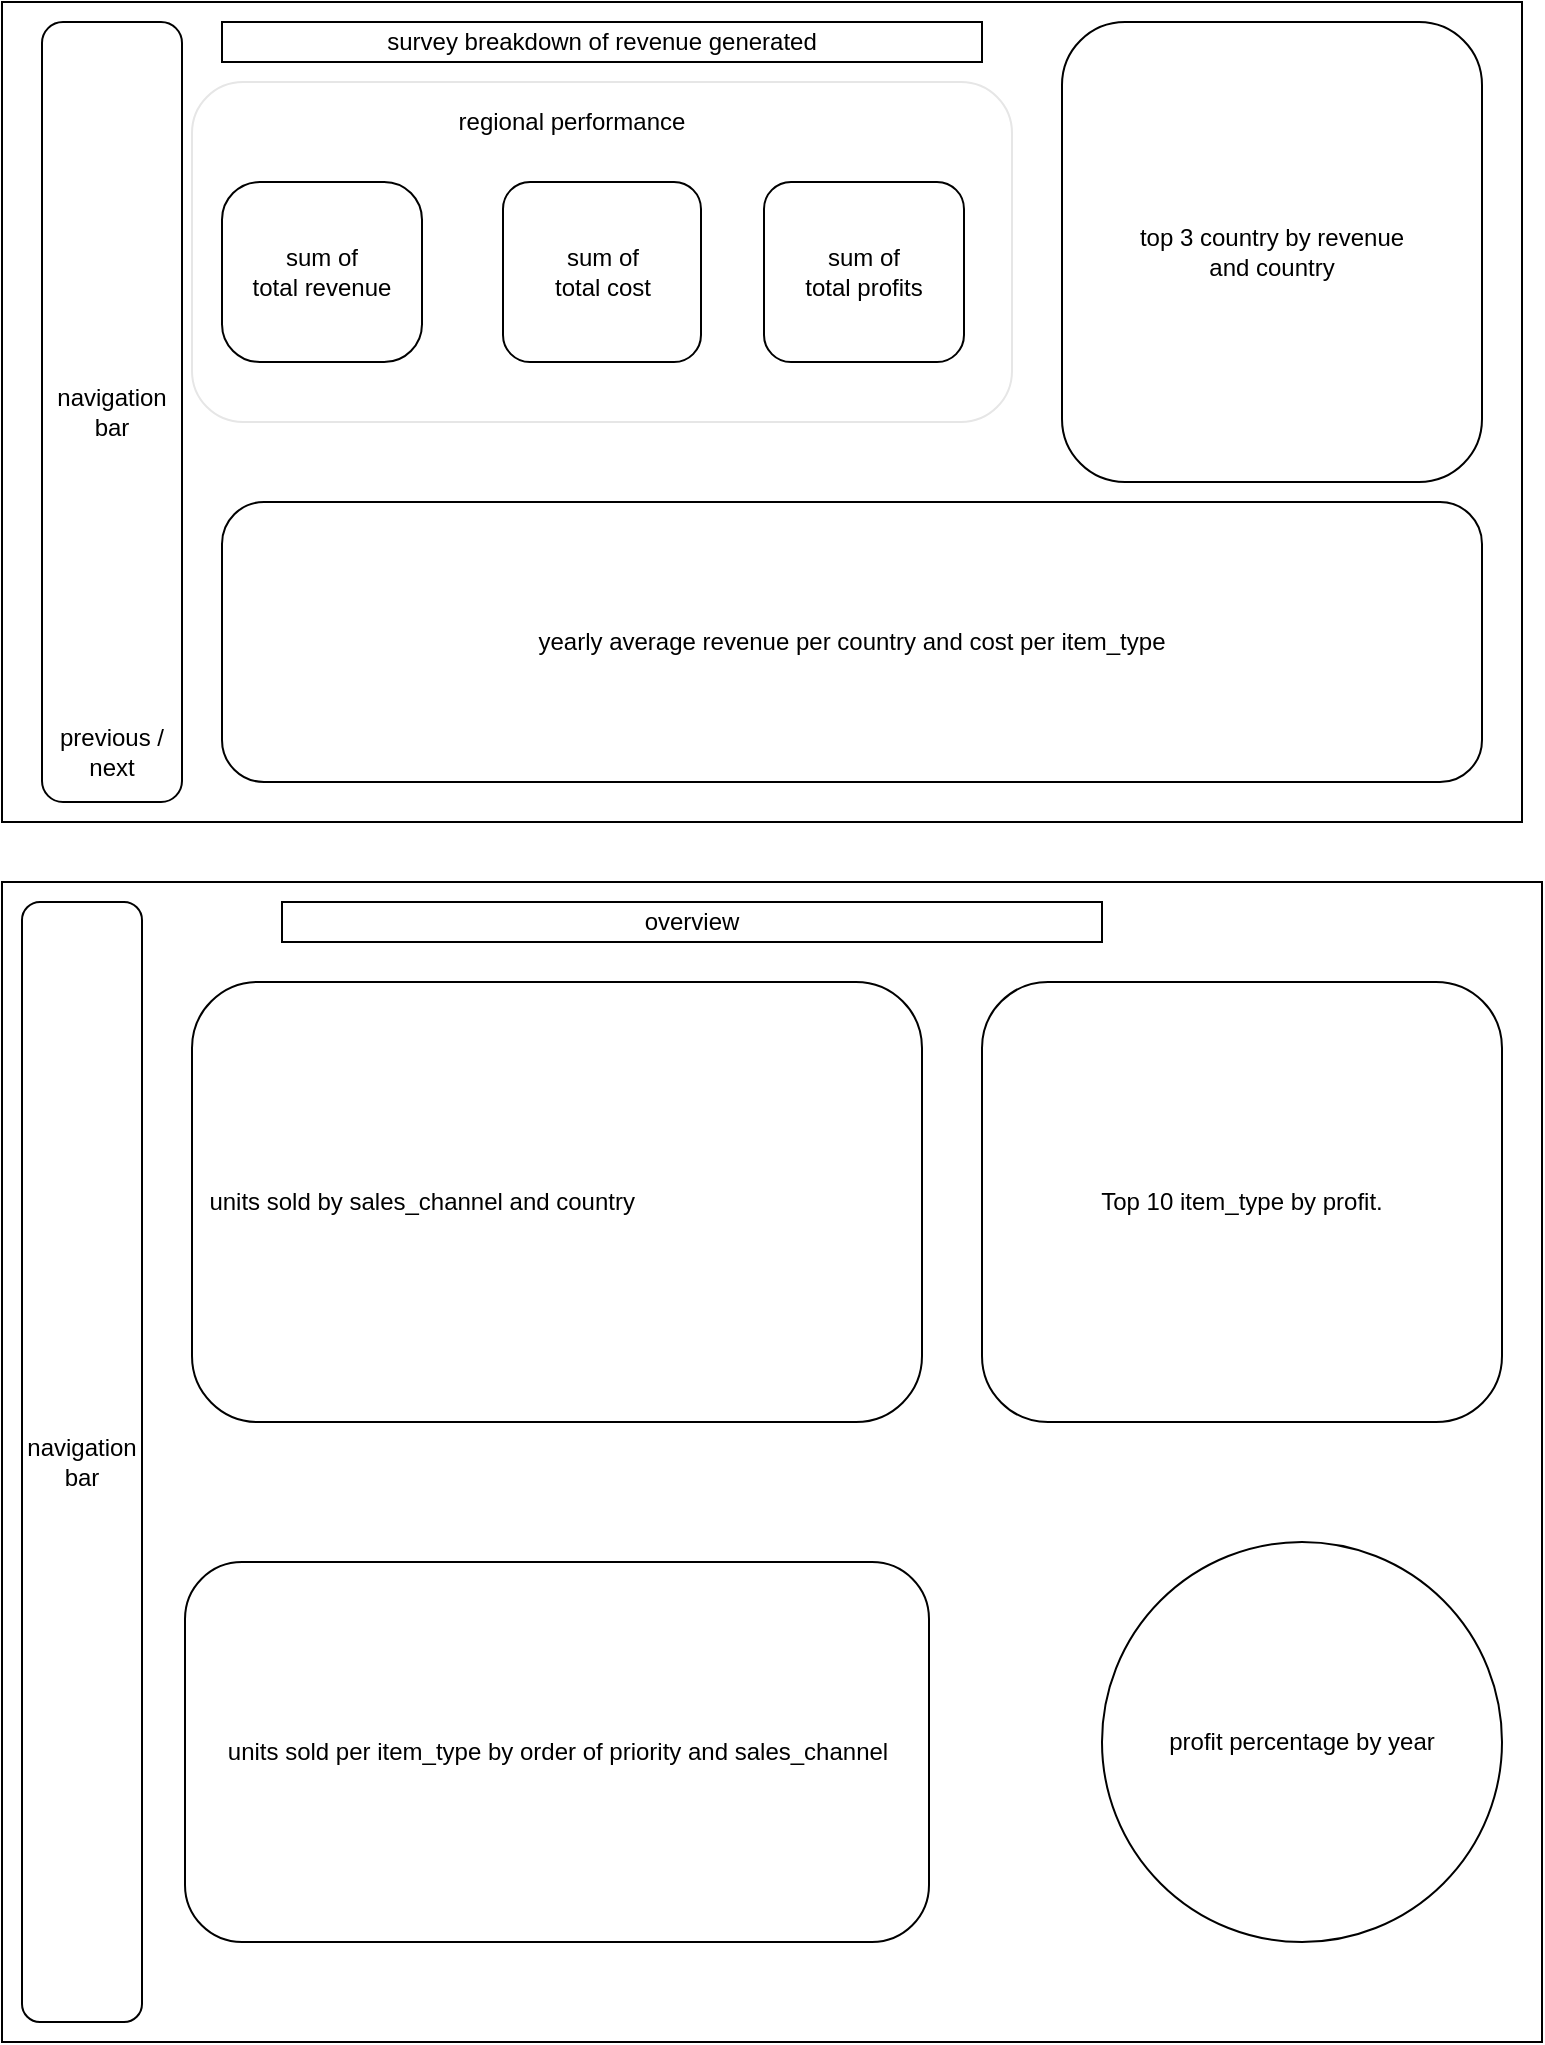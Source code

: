 <mxfile version="21.2.2" type="github">
  <diagram name="Page-1" id="SHoy8_nxIygTcBHp7UH4">
    <mxGraphModel dx="880" dy="452" grid="1" gridSize="10" guides="1" tooltips="1" connect="1" arrows="1" fold="1" page="1" pageScale="1" pageWidth="827" pageHeight="1169" math="0" shadow="0">
      <root>
        <mxCell id="0" />
        <mxCell id="1" parent="0" />
        <mxCell id="HxIWHDCGIG-U7nqKy6Yv-1" value="" style="rounded=0;whiteSpace=wrap;html=1;" parent="1" vertex="1">
          <mxGeometry x="20" y="30" width="760" height="410" as="geometry" />
        </mxCell>
        <mxCell id="HxIWHDCGIG-U7nqKy6Yv-2" value="navigation bar" style="rounded=1;whiteSpace=wrap;html=1;" parent="1" vertex="1">
          <mxGeometry x="40" y="40" width="70" height="390" as="geometry" />
        </mxCell>
        <mxCell id="HxIWHDCGIG-U7nqKy6Yv-4" value="survey breakdown of revenue generated" style="whiteSpace=wrap;html=1;" parent="1" vertex="1">
          <mxGeometry x="130" y="40" width="380" height="20" as="geometry" />
        </mxCell>
        <mxCell id="HxIWHDCGIG-U7nqKy6Yv-9" value="previous /&lt;br&gt;next" style="text;strokeColor=none;align=center;fillColor=none;html=1;verticalAlign=middle;whiteSpace=wrap;rounded=0;" parent="1" vertex="1">
          <mxGeometry x="45" y="390" width="60" height="30" as="geometry" />
        </mxCell>
        <mxCell id="HxIWHDCGIG-U7nqKy6Yv-17" value="top 3 country by revenue&lt;br&gt;and country" style="rounded=1;whiteSpace=wrap;html=1;" parent="1" vertex="1">
          <mxGeometry x="550" y="40" width="210" height="230" as="geometry" />
        </mxCell>
        <mxCell id="HxIWHDCGIG-U7nqKy6Yv-18" value="yearly average revenue per country and cost per item_type" style="rounded=1;whiteSpace=wrap;html=1;" parent="1" vertex="1">
          <mxGeometry x="130" y="280" width="630" height="140" as="geometry" />
        </mxCell>
        <mxCell id="HxIWHDCGIG-U7nqKy6Yv-20" value="" style="rounded=1;whiteSpace=wrap;html=1;strokeColor=#E6E6E6;" parent="1" vertex="1">
          <mxGeometry x="115" y="70" width="410" height="170" as="geometry" />
        </mxCell>
        <mxCell id="HxIWHDCGIG-U7nqKy6Yv-21" value="" style="rounded=0;whiteSpace=wrap;html=1;" parent="1" vertex="1">
          <mxGeometry x="20" y="470" width="770" height="580" as="geometry" />
        </mxCell>
        <mxCell id="HxIWHDCGIG-U7nqKy6Yv-23" value="navigation bar" style="rounded=1;whiteSpace=wrap;html=1;" parent="1" vertex="1">
          <mxGeometry x="30" y="480" width="60" height="560" as="geometry" />
        </mxCell>
        <mxCell id="HxIWHDCGIG-U7nqKy6Yv-24" value="&lt;div style=&quot;&quot;&gt;&lt;span style=&quot;background-color: initial;&quot;&gt;&lt;span style=&quot;white-space: pre;&quot;&gt;	&lt;/span&gt;&lt;span style=&quot;white-space: pre;&quot;&gt;	&lt;/span&gt;units sold by sales_channel and country&lt;/span&gt;&lt;/div&gt;" style="rounded=1;whiteSpace=wrap;html=1;align=left;" parent="1" vertex="1">
          <mxGeometry x="115" y="520" width="365" height="220" as="geometry" />
        </mxCell>
        <mxCell id="HxIWHDCGIG-U7nqKy6Yv-25" value="units sold per item_type by order of priority and sales_channel" style="rounded=1;whiteSpace=wrap;html=1;" parent="1" vertex="1">
          <mxGeometry x="111.5" y="810" width="372" height="190" as="geometry" />
        </mxCell>
        <mxCell id="HxIWHDCGIG-U7nqKy6Yv-40" value="overview" style="rounded=0;whiteSpace=wrap;html=1;" parent="1" vertex="1">
          <mxGeometry x="160" y="480" width="410" height="20" as="geometry" />
        </mxCell>
        <mxCell id="TaAh5s1xqCdSAQQK6Izi-1" value="sum of&lt;br&gt;total revenue" style="rounded=1;whiteSpace=wrap;html=1;arcSize=21;" vertex="1" parent="1">
          <mxGeometry x="130" y="120" width="100" height="90" as="geometry" />
        </mxCell>
        <mxCell id="TaAh5s1xqCdSAQQK6Izi-2" value="sum of&lt;br&gt;total cost" style="rounded=1;whiteSpace=wrap;html=1;" vertex="1" parent="1">
          <mxGeometry x="270.5" y="120" width="99" height="90" as="geometry" />
        </mxCell>
        <mxCell id="TaAh5s1xqCdSAQQK6Izi-3" value="sum of&lt;br&gt;total profits" style="rounded=1;whiteSpace=wrap;html=1;" vertex="1" parent="1">
          <mxGeometry x="401" y="120" width="100" height="90" as="geometry" />
        </mxCell>
        <mxCell id="TaAh5s1xqCdSAQQK6Izi-4" value="regional performance" style="rounded=0;whiteSpace=wrap;html=1;strokeColor=#FFFFFF;" vertex="1" parent="1">
          <mxGeometry x="220" y="80" width="170" height="20" as="geometry" />
        </mxCell>
        <mxCell id="TaAh5s1xqCdSAQQK6Izi-6" value="profit percentage by year" style="ellipse;whiteSpace=wrap;html=1;aspect=fixed;" vertex="1" parent="1">
          <mxGeometry x="570" y="800" width="200" height="200" as="geometry" />
        </mxCell>
        <mxCell id="TaAh5s1xqCdSAQQK6Izi-7" value="Top 10 item_type by profit." style="rounded=1;whiteSpace=wrap;html=1;" vertex="1" parent="1">
          <mxGeometry x="510" y="520" width="260" height="220" as="geometry" />
        </mxCell>
      </root>
    </mxGraphModel>
  </diagram>
</mxfile>
